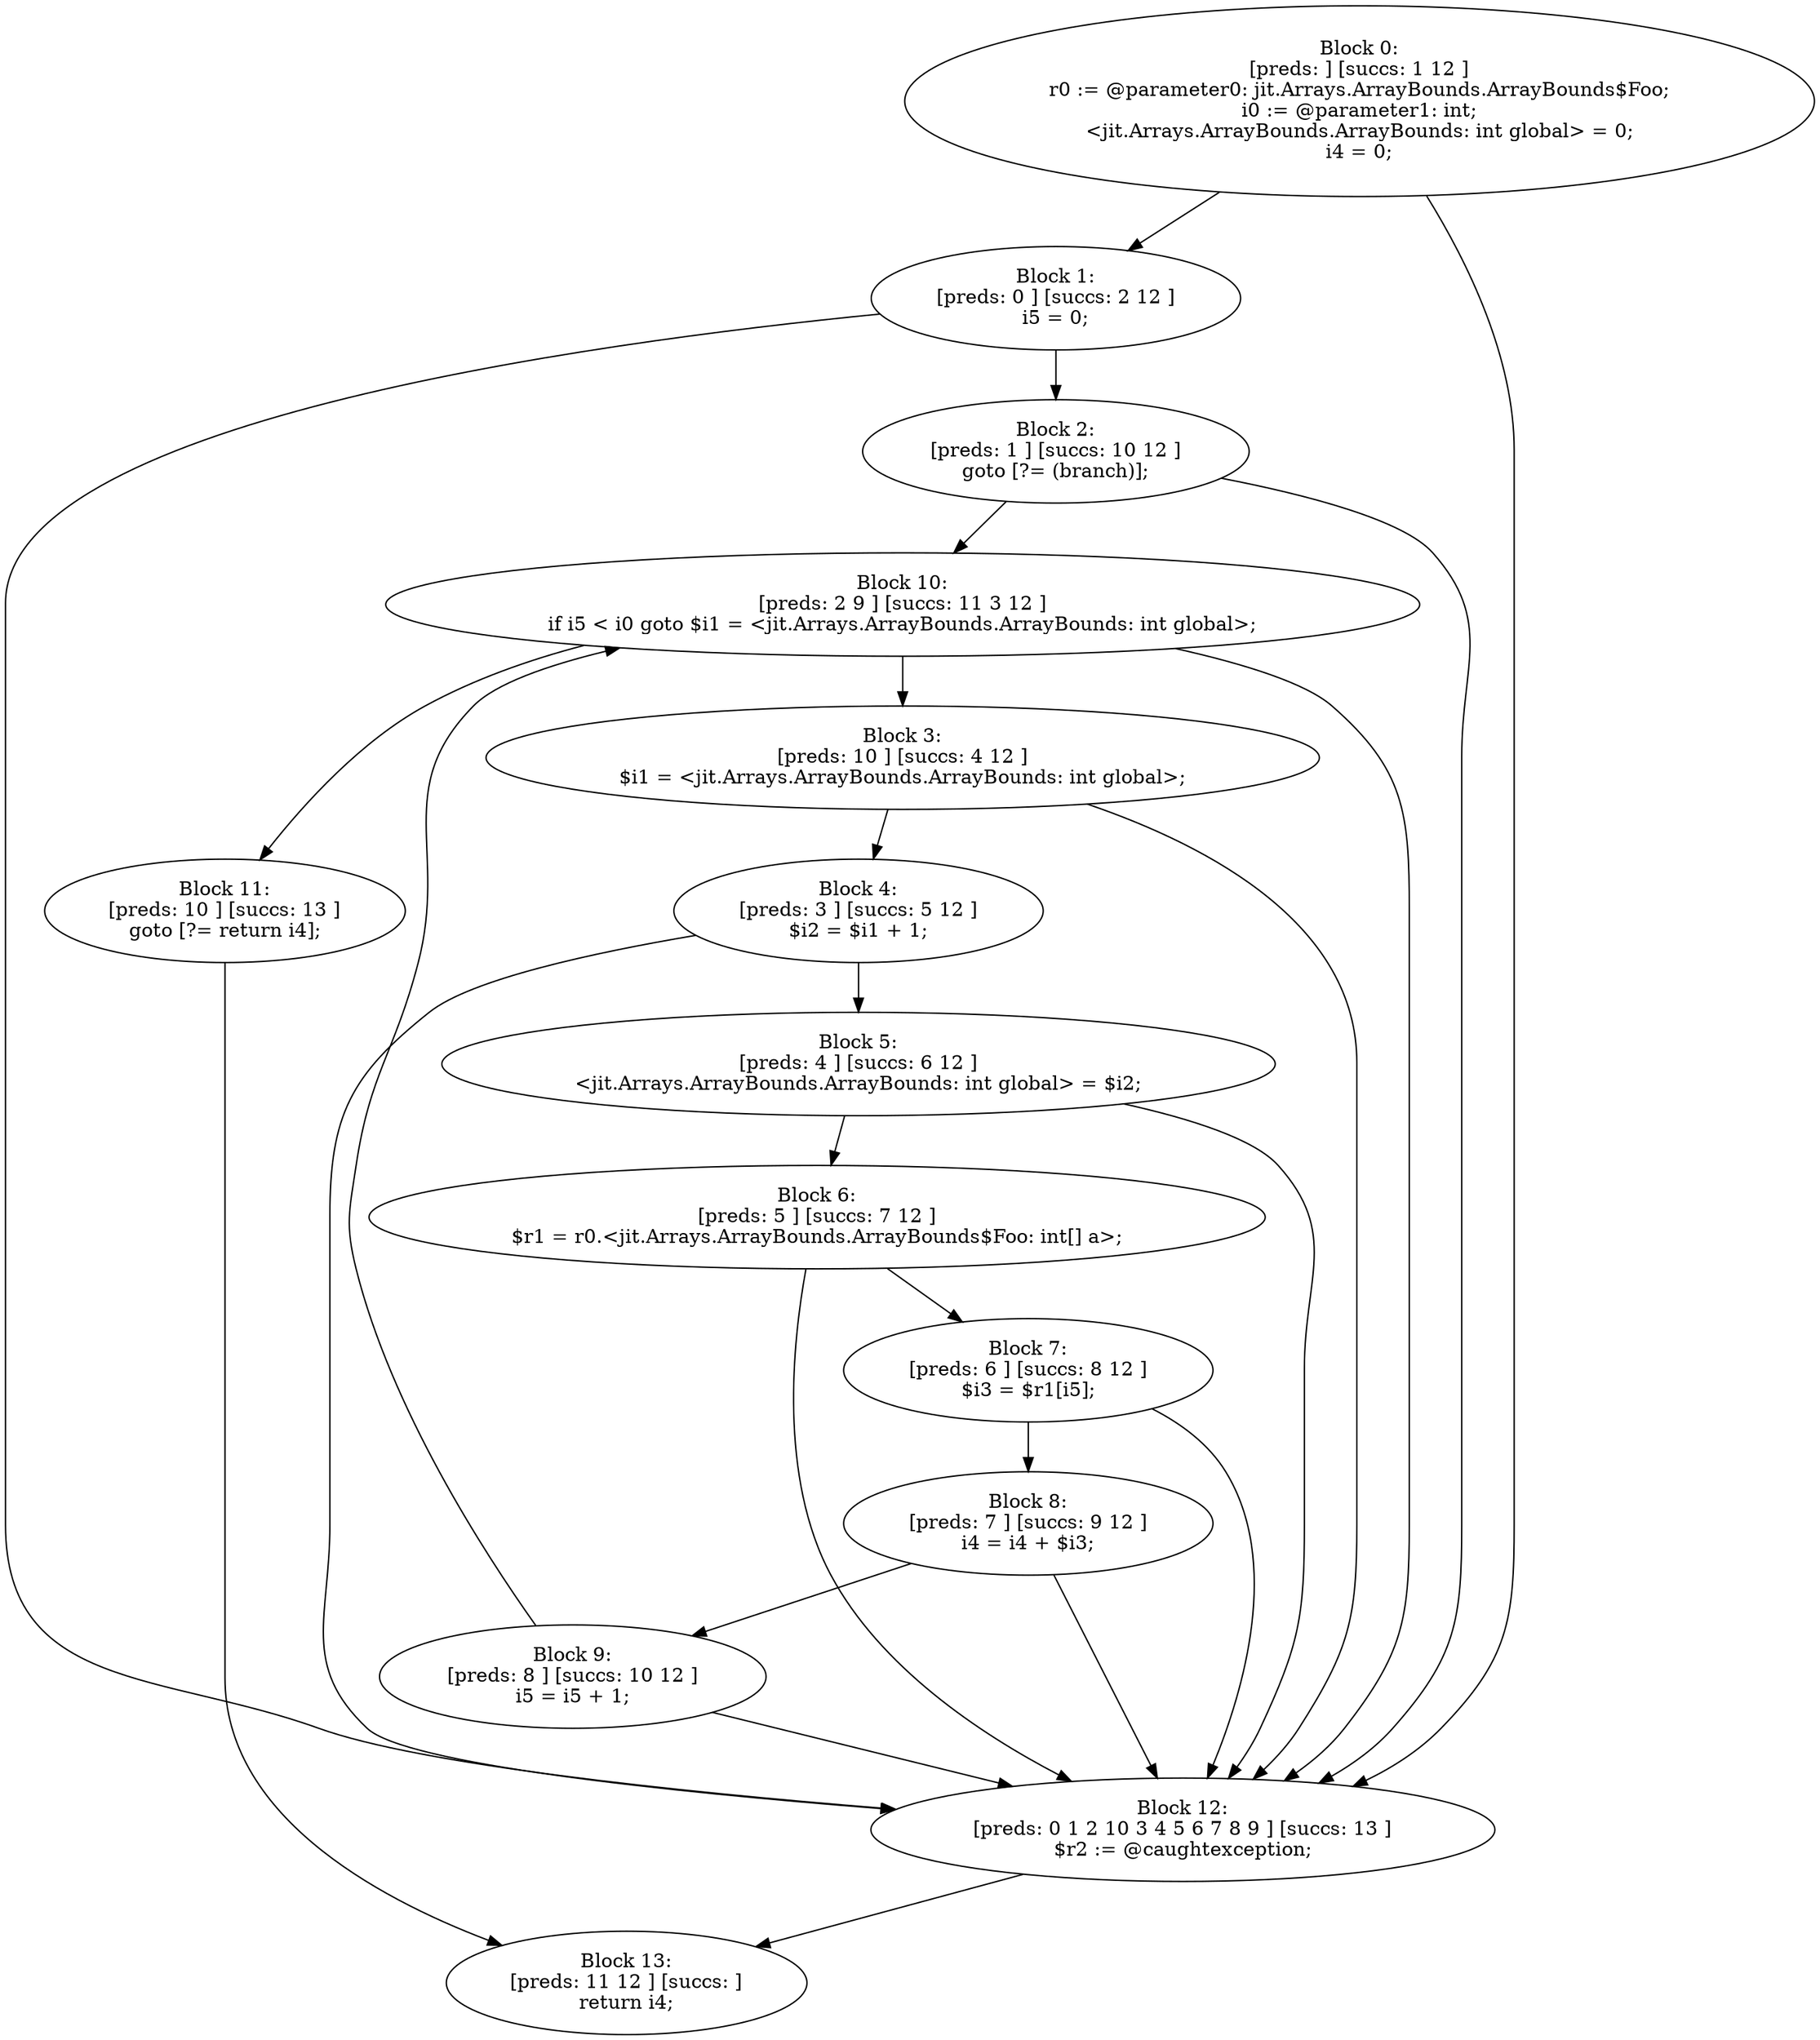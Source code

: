 digraph "unitGraph" {
    "Block 0:
[preds: ] [succs: 1 12 ]
r0 := @parameter0: jit.Arrays.ArrayBounds.ArrayBounds$Foo;
i0 := @parameter1: int;
<jit.Arrays.ArrayBounds.ArrayBounds: int global> = 0;
i4 = 0;
"
    "Block 1:
[preds: 0 ] [succs: 2 12 ]
i5 = 0;
"
    "Block 2:
[preds: 1 ] [succs: 10 12 ]
goto [?= (branch)];
"
    "Block 3:
[preds: 10 ] [succs: 4 12 ]
$i1 = <jit.Arrays.ArrayBounds.ArrayBounds: int global>;
"
    "Block 4:
[preds: 3 ] [succs: 5 12 ]
$i2 = $i1 + 1;
"
    "Block 5:
[preds: 4 ] [succs: 6 12 ]
<jit.Arrays.ArrayBounds.ArrayBounds: int global> = $i2;
"
    "Block 6:
[preds: 5 ] [succs: 7 12 ]
$r1 = r0.<jit.Arrays.ArrayBounds.ArrayBounds$Foo: int[] a>;
"
    "Block 7:
[preds: 6 ] [succs: 8 12 ]
$i3 = $r1[i5];
"
    "Block 8:
[preds: 7 ] [succs: 9 12 ]
i4 = i4 + $i3;
"
    "Block 9:
[preds: 8 ] [succs: 10 12 ]
i5 = i5 + 1;
"
    "Block 10:
[preds: 2 9 ] [succs: 11 3 12 ]
if i5 < i0 goto $i1 = <jit.Arrays.ArrayBounds.ArrayBounds: int global>;
"
    "Block 11:
[preds: 10 ] [succs: 13 ]
goto [?= return i4];
"
    "Block 12:
[preds: 0 1 2 10 3 4 5 6 7 8 9 ] [succs: 13 ]
$r2 := @caughtexception;
"
    "Block 13:
[preds: 11 12 ] [succs: ]
return i4;
"
    "Block 0:
[preds: ] [succs: 1 12 ]
r0 := @parameter0: jit.Arrays.ArrayBounds.ArrayBounds$Foo;
i0 := @parameter1: int;
<jit.Arrays.ArrayBounds.ArrayBounds: int global> = 0;
i4 = 0;
"->"Block 1:
[preds: 0 ] [succs: 2 12 ]
i5 = 0;
";
    "Block 0:
[preds: ] [succs: 1 12 ]
r0 := @parameter0: jit.Arrays.ArrayBounds.ArrayBounds$Foo;
i0 := @parameter1: int;
<jit.Arrays.ArrayBounds.ArrayBounds: int global> = 0;
i4 = 0;
"->"Block 12:
[preds: 0 1 2 10 3 4 5 6 7 8 9 ] [succs: 13 ]
$r2 := @caughtexception;
";
    "Block 1:
[preds: 0 ] [succs: 2 12 ]
i5 = 0;
"->"Block 2:
[preds: 1 ] [succs: 10 12 ]
goto [?= (branch)];
";
    "Block 1:
[preds: 0 ] [succs: 2 12 ]
i5 = 0;
"->"Block 12:
[preds: 0 1 2 10 3 4 5 6 7 8 9 ] [succs: 13 ]
$r2 := @caughtexception;
";
    "Block 2:
[preds: 1 ] [succs: 10 12 ]
goto [?= (branch)];
"->"Block 10:
[preds: 2 9 ] [succs: 11 3 12 ]
if i5 < i0 goto $i1 = <jit.Arrays.ArrayBounds.ArrayBounds: int global>;
";
    "Block 2:
[preds: 1 ] [succs: 10 12 ]
goto [?= (branch)];
"->"Block 12:
[preds: 0 1 2 10 3 4 5 6 7 8 9 ] [succs: 13 ]
$r2 := @caughtexception;
";
    "Block 3:
[preds: 10 ] [succs: 4 12 ]
$i1 = <jit.Arrays.ArrayBounds.ArrayBounds: int global>;
"->"Block 4:
[preds: 3 ] [succs: 5 12 ]
$i2 = $i1 + 1;
";
    "Block 3:
[preds: 10 ] [succs: 4 12 ]
$i1 = <jit.Arrays.ArrayBounds.ArrayBounds: int global>;
"->"Block 12:
[preds: 0 1 2 10 3 4 5 6 7 8 9 ] [succs: 13 ]
$r2 := @caughtexception;
";
    "Block 4:
[preds: 3 ] [succs: 5 12 ]
$i2 = $i1 + 1;
"->"Block 5:
[preds: 4 ] [succs: 6 12 ]
<jit.Arrays.ArrayBounds.ArrayBounds: int global> = $i2;
";
    "Block 4:
[preds: 3 ] [succs: 5 12 ]
$i2 = $i1 + 1;
"->"Block 12:
[preds: 0 1 2 10 3 4 5 6 7 8 9 ] [succs: 13 ]
$r2 := @caughtexception;
";
    "Block 5:
[preds: 4 ] [succs: 6 12 ]
<jit.Arrays.ArrayBounds.ArrayBounds: int global> = $i2;
"->"Block 6:
[preds: 5 ] [succs: 7 12 ]
$r1 = r0.<jit.Arrays.ArrayBounds.ArrayBounds$Foo: int[] a>;
";
    "Block 5:
[preds: 4 ] [succs: 6 12 ]
<jit.Arrays.ArrayBounds.ArrayBounds: int global> = $i2;
"->"Block 12:
[preds: 0 1 2 10 3 4 5 6 7 8 9 ] [succs: 13 ]
$r2 := @caughtexception;
";
    "Block 6:
[preds: 5 ] [succs: 7 12 ]
$r1 = r0.<jit.Arrays.ArrayBounds.ArrayBounds$Foo: int[] a>;
"->"Block 7:
[preds: 6 ] [succs: 8 12 ]
$i3 = $r1[i5];
";
    "Block 6:
[preds: 5 ] [succs: 7 12 ]
$r1 = r0.<jit.Arrays.ArrayBounds.ArrayBounds$Foo: int[] a>;
"->"Block 12:
[preds: 0 1 2 10 3 4 5 6 7 8 9 ] [succs: 13 ]
$r2 := @caughtexception;
";
    "Block 7:
[preds: 6 ] [succs: 8 12 ]
$i3 = $r1[i5];
"->"Block 8:
[preds: 7 ] [succs: 9 12 ]
i4 = i4 + $i3;
";
    "Block 7:
[preds: 6 ] [succs: 8 12 ]
$i3 = $r1[i5];
"->"Block 12:
[preds: 0 1 2 10 3 4 5 6 7 8 9 ] [succs: 13 ]
$r2 := @caughtexception;
";
    "Block 8:
[preds: 7 ] [succs: 9 12 ]
i4 = i4 + $i3;
"->"Block 9:
[preds: 8 ] [succs: 10 12 ]
i5 = i5 + 1;
";
    "Block 8:
[preds: 7 ] [succs: 9 12 ]
i4 = i4 + $i3;
"->"Block 12:
[preds: 0 1 2 10 3 4 5 6 7 8 9 ] [succs: 13 ]
$r2 := @caughtexception;
";
    "Block 9:
[preds: 8 ] [succs: 10 12 ]
i5 = i5 + 1;
"->"Block 10:
[preds: 2 9 ] [succs: 11 3 12 ]
if i5 < i0 goto $i1 = <jit.Arrays.ArrayBounds.ArrayBounds: int global>;
";
    "Block 9:
[preds: 8 ] [succs: 10 12 ]
i5 = i5 + 1;
"->"Block 12:
[preds: 0 1 2 10 3 4 5 6 7 8 9 ] [succs: 13 ]
$r2 := @caughtexception;
";
    "Block 10:
[preds: 2 9 ] [succs: 11 3 12 ]
if i5 < i0 goto $i1 = <jit.Arrays.ArrayBounds.ArrayBounds: int global>;
"->"Block 11:
[preds: 10 ] [succs: 13 ]
goto [?= return i4];
";
    "Block 10:
[preds: 2 9 ] [succs: 11 3 12 ]
if i5 < i0 goto $i1 = <jit.Arrays.ArrayBounds.ArrayBounds: int global>;
"->"Block 3:
[preds: 10 ] [succs: 4 12 ]
$i1 = <jit.Arrays.ArrayBounds.ArrayBounds: int global>;
";
    "Block 10:
[preds: 2 9 ] [succs: 11 3 12 ]
if i5 < i0 goto $i1 = <jit.Arrays.ArrayBounds.ArrayBounds: int global>;
"->"Block 12:
[preds: 0 1 2 10 3 4 5 6 7 8 9 ] [succs: 13 ]
$r2 := @caughtexception;
";
    "Block 11:
[preds: 10 ] [succs: 13 ]
goto [?= return i4];
"->"Block 13:
[preds: 11 12 ] [succs: ]
return i4;
";
    "Block 12:
[preds: 0 1 2 10 3 4 5 6 7 8 9 ] [succs: 13 ]
$r2 := @caughtexception;
"->"Block 13:
[preds: 11 12 ] [succs: ]
return i4;
";
}
